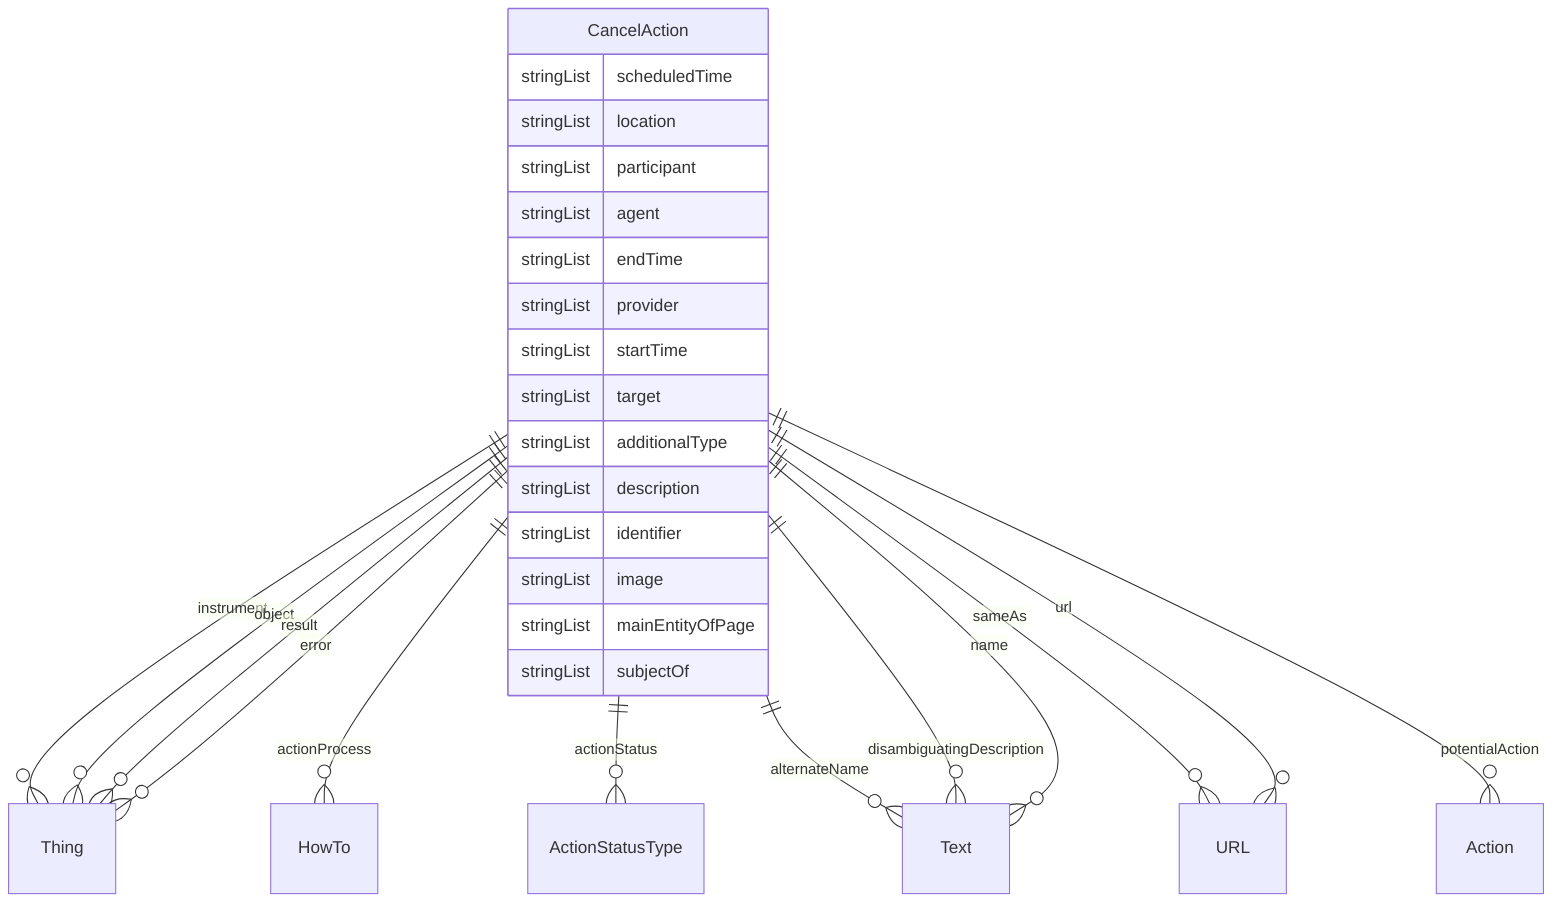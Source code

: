 erDiagram
CancelAction {
    stringList scheduledTime  
    stringList location  
    stringList participant  
    stringList agent  
    stringList endTime  
    stringList provider  
    stringList startTime  
    stringList target  
    stringList additionalType  
    stringList description  
    stringList identifier  
    stringList image  
    stringList mainEntityOfPage  
    stringList subjectOf  
}

CancelAction ||--}o Thing : "instrument"
CancelAction ||--}o Thing : "object"
CancelAction ||--}o Thing : "result"
CancelAction ||--}o HowTo : "actionProcess"
CancelAction ||--}o ActionStatusType : "actionStatus"
CancelAction ||--}o Thing : "error"
CancelAction ||--}o Text : "alternateName"
CancelAction ||--}o Text : "disambiguatingDescription"
CancelAction ||--}o Text : "name"
CancelAction ||--}o URL : "sameAs"
CancelAction ||--}o Action : "potentialAction"
CancelAction ||--}o URL : "url"